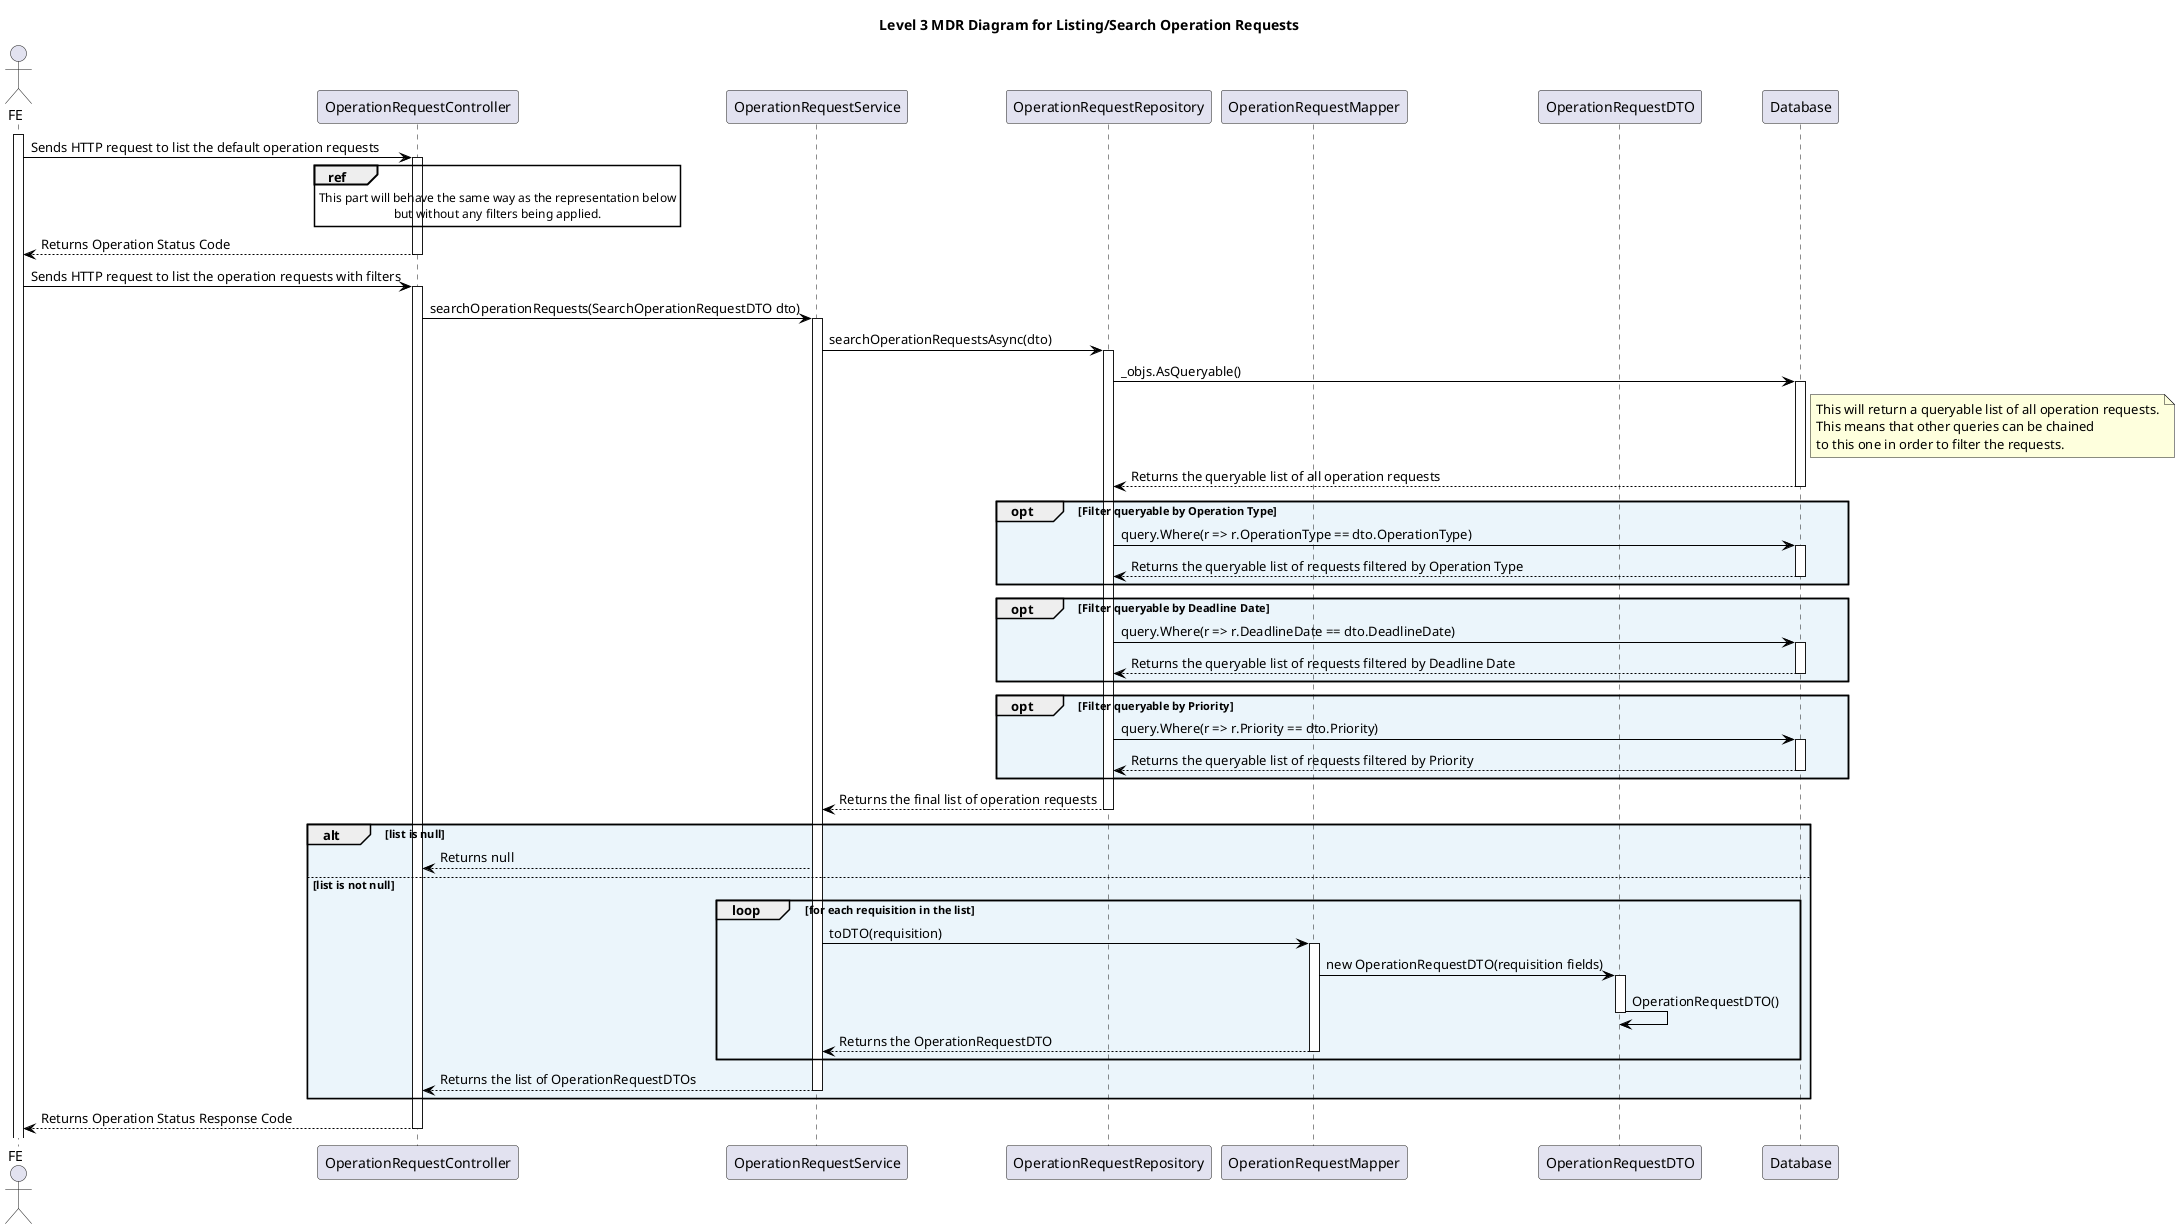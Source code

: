 @startuml level_3_MDR

title Level 3 MDR Diagram for Listing/Search Operation Requests

hide empty members
'skinparam Linetype ortho

skinparam class {
    BackgroundColor<<valueObject>> #D6EAF8
    BackgroundColor<<root>> #FDEBD0
    BackgroundColor<<service>> #D1F2EB
    BackgroundColor #FEF9E7
    ArrowColor Black
}

skinparam package {
    BackgroundColor #EBF5FB
}

actor FE as FE
participant "OperationRequestController" as C
participant "OperationRequestService" as S
participant "OperationRequestRepository" as R
participant "OperationRequestMapper" as M
participant "OperationRequestDTO" as D
participant "Database" as DB

activate FE
FE -> C: Sends HTTP request to list the default operation requests
activate C
ref over C
    This part will behave the same way as the representation below
    but without any filters being applied.
end ref
C --> FE: Returns Operation Status Code
deactivate C
FE -> C: Sends HTTP request to list the operation requests with filters
activate C
C -> S: searchOperationRequests(SearchOperationRequestDTO dto)
activate S
S -> R: searchOperationRequestsAsync(dto)
activate R
R -> DB: _objs.AsQueryable()
activate DB
note right of DB: This will return a queryable list of all operation requests.\nThis means that other queries can be chained\nto this one in order to filter the requests.
DB --> R: Returns the queryable list of all operation requests
deactivate DB
opt Filter queryable by Operation Type
    R -> DB: query.Where(r => r.OperationType == dto.OperationType)
    activate DB
    DB --> R: Returns the queryable list of requests filtered by Operation Type
    deactivate DB
end
opt Filter queryable by Deadline Date
    R -> DB: query.Where(r => r.DeadlineDate == dto.DeadlineDate)
    activate DB
    DB --> R: Returns the queryable list of requests filtered by Deadline Date
    deactivate DB
end
opt Filter queryable by Priority
    R -> DB: query.Where(r => r.Priority == dto.Priority)
    activate DB
    DB --> R: Returns the queryable list of requests filtered by Priority
    deactivate DB
end
R --> S: Returns the final list of operation requests
deactivate R
alt list is null
    S --> C: Returns null
else list is not null
    loop for each requisition in the list
        S -> M: toDTO(requisition)
        activate M
        M -> D: new OperationRequestDTO(requisition fields)
        activate D
        D -> D: OperationRequestDTO()
        deactivate D
        M --> S: Returns the OperationRequestDTO
        deactivate M
    end
    S --> C: Returns the list of OperationRequestDTOs
    deactivate S
end
C --> FE: Returns Operation Status Response Code
deactivate C

@enduml